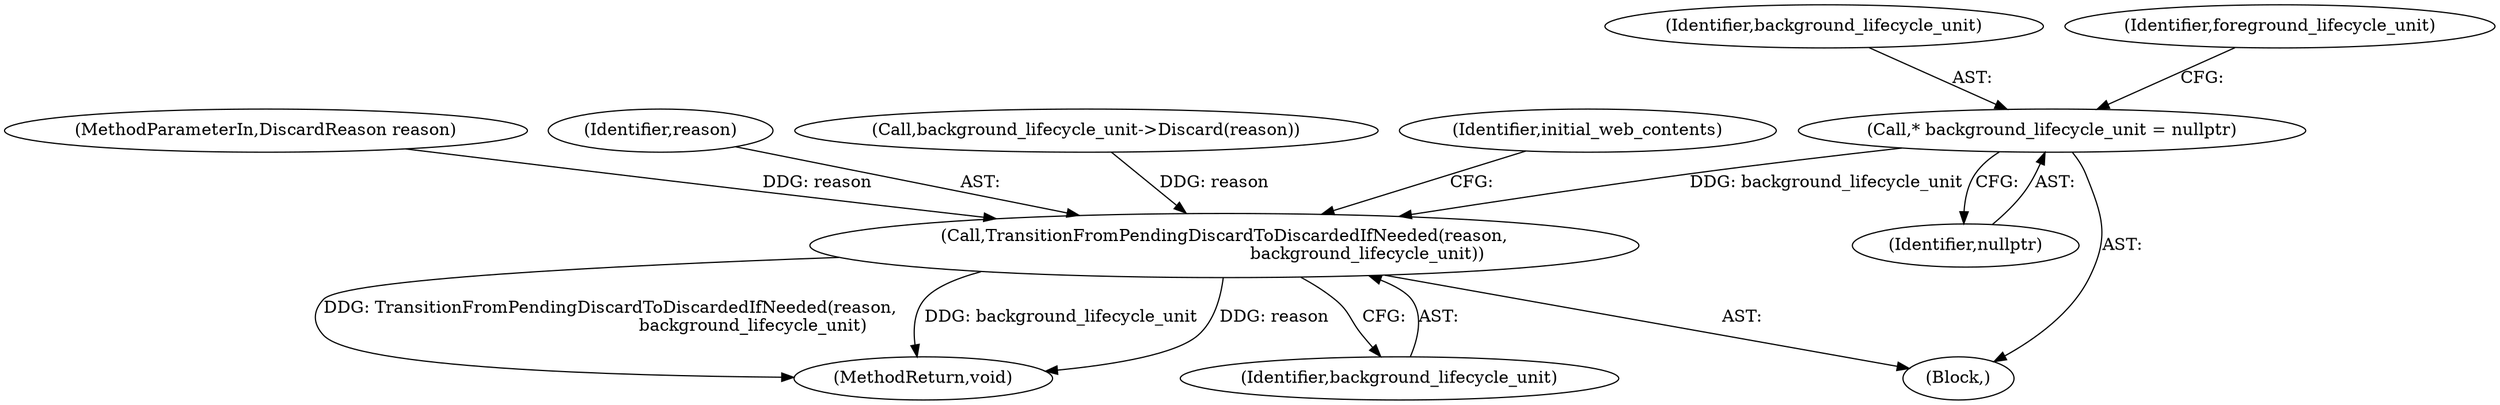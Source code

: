digraph "0_Chrome_7394cf6f43d7a86630d3eb1c728fd63c621b5530_9@pointer" {
"1000105" [label="(Call,* background_lifecycle_unit = nullptr)"];
"1000136" [label="(Call,TransitionFromPendingDiscardToDiscardedIfNeeded(reason,\n                                                     background_lifecycle_unit))"];
"1000106" [label="(Identifier,background_lifecycle_unit)"];
"1000107" [label="(Identifier,nullptr)"];
"1000105" [label="(Call,* background_lifecycle_unit = nullptr)"];
"1000102" [label="(MethodParameterIn,DiscardReason reason)"];
"1000136" [label="(Call,TransitionFromPendingDiscardToDiscardedIfNeeded(reason,\n                                                     background_lifecycle_unit))"];
"1000103" [label="(Block,)"];
"1000137" [label="(Identifier,reason)"];
"1000161" [label="(MethodReturn,void)"];
"1000138" [label="(Identifier,background_lifecycle_unit)"];
"1000131" [label="(Call,background_lifecycle_unit->Discard(reason))"];
"1000140" [label="(Identifier,initial_web_contents)"];
"1000110" [label="(Identifier,foreground_lifecycle_unit)"];
"1000105" -> "1000103"  [label="AST: "];
"1000105" -> "1000107"  [label="CFG: "];
"1000106" -> "1000105"  [label="AST: "];
"1000107" -> "1000105"  [label="AST: "];
"1000110" -> "1000105"  [label="CFG: "];
"1000105" -> "1000136"  [label="DDG: background_lifecycle_unit"];
"1000136" -> "1000103"  [label="AST: "];
"1000136" -> "1000138"  [label="CFG: "];
"1000137" -> "1000136"  [label="AST: "];
"1000138" -> "1000136"  [label="AST: "];
"1000140" -> "1000136"  [label="CFG: "];
"1000136" -> "1000161"  [label="DDG: TransitionFromPendingDiscardToDiscardedIfNeeded(reason,\n                                                     background_lifecycle_unit)"];
"1000136" -> "1000161"  [label="DDG: background_lifecycle_unit"];
"1000136" -> "1000161"  [label="DDG: reason"];
"1000131" -> "1000136"  [label="DDG: reason"];
"1000102" -> "1000136"  [label="DDG: reason"];
}
